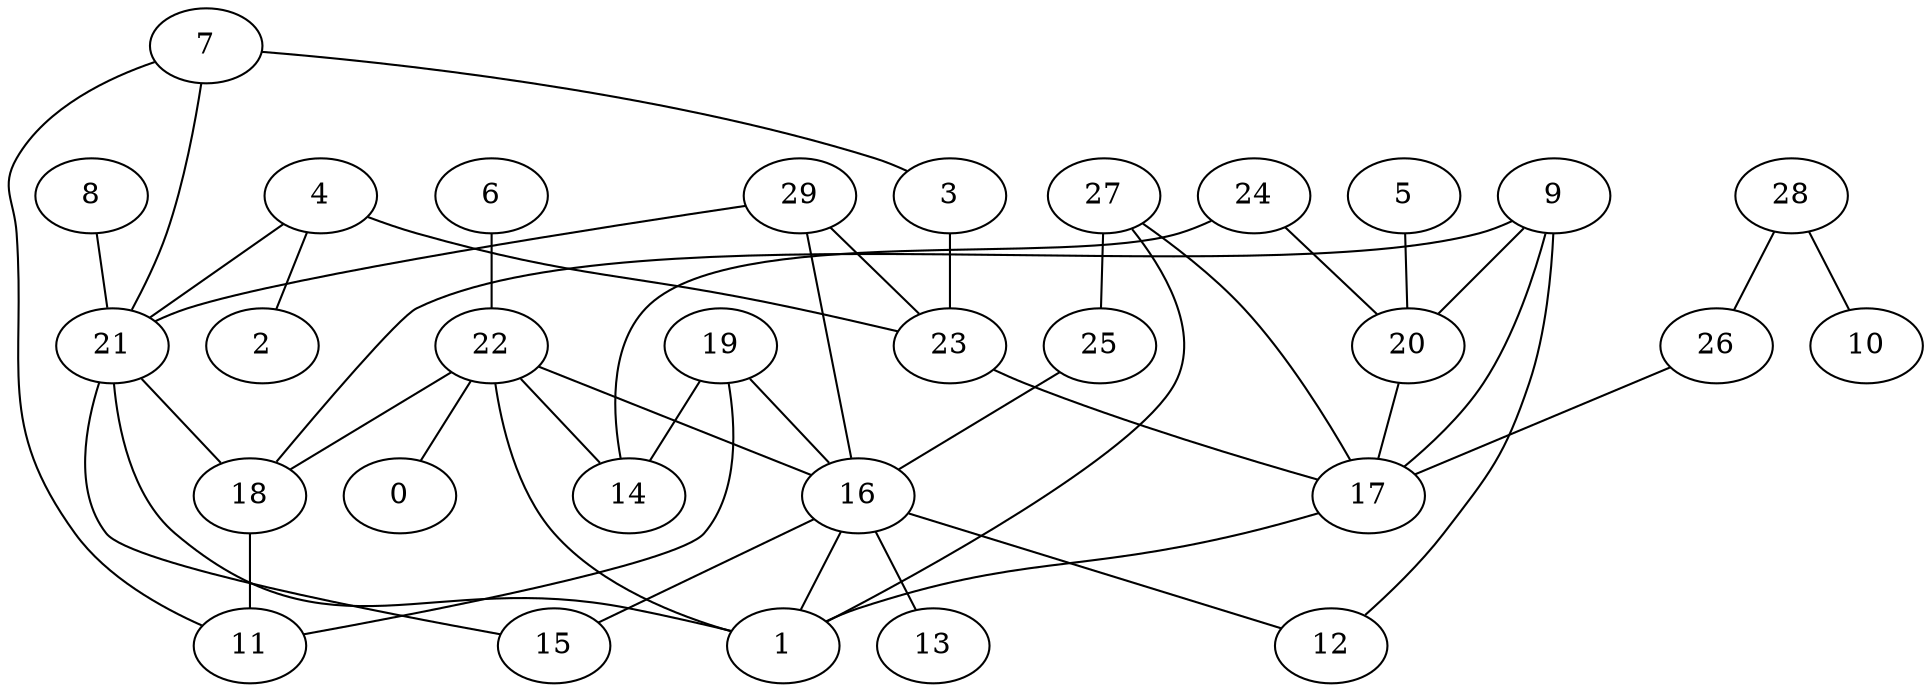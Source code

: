 digraph GG_graph {

subgraph G_graph {
edge [color = black]
"9" -> "12" [dir = none]
"9" -> "17" [dir = none]
"9" -> "18" [dir = none]
"22" -> "0" [dir = none]
"22" -> "18" [dir = none]
"22" -> "1" [dir = none]
"22" -> "16" [dir = none]
"29" -> "21" [dir = none]
"20" -> "17" [dir = none]
"26" -> "17" [dir = none]
"19" -> "14" [dir = none]
"19" -> "11" [dir = none]
"19" -> "16" [dir = none]
"28" -> "10" [dir = none]
"28" -> "26" [dir = none]
"5" -> "20" [dir = none]
"16" -> "13" [dir = none]
"6" -> "22" [dir = none]
"24" -> "20" [dir = none]
"4" -> "2" [dir = none]
"4" -> "21" [dir = none]
"27" -> "17" [dir = none]
"7" -> "3" [dir = none]
"7" -> "21" [dir = none]
"25" -> "16" [dir = none]
"21" -> "15" [dir = none]
"21" -> "18" [dir = none]
"23" -> "17" [dir = none]
"8" -> "21" [dir = none]
"29" -> "23" [dir = none]
"21" -> "1" [dir = none]
"27" -> "1" [dir = none]
"16" -> "12" [dir = none]
"29" -> "16" [dir = none]
"3" -> "23" [dir = none]
"4" -> "23" [dir = none]
"24" -> "14" [dir = none]
"16" -> "15" [dir = none]
"16" -> "1" [dir = none]
"17" -> "1" [dir = none]
"9" -> "20" [dir = none]
"7" -> "11" [dir = none]
"18" -> "11" [dir = none]
"27" -> "25" [dir = none]
"22" -> "14" [dir = none]
}

}
